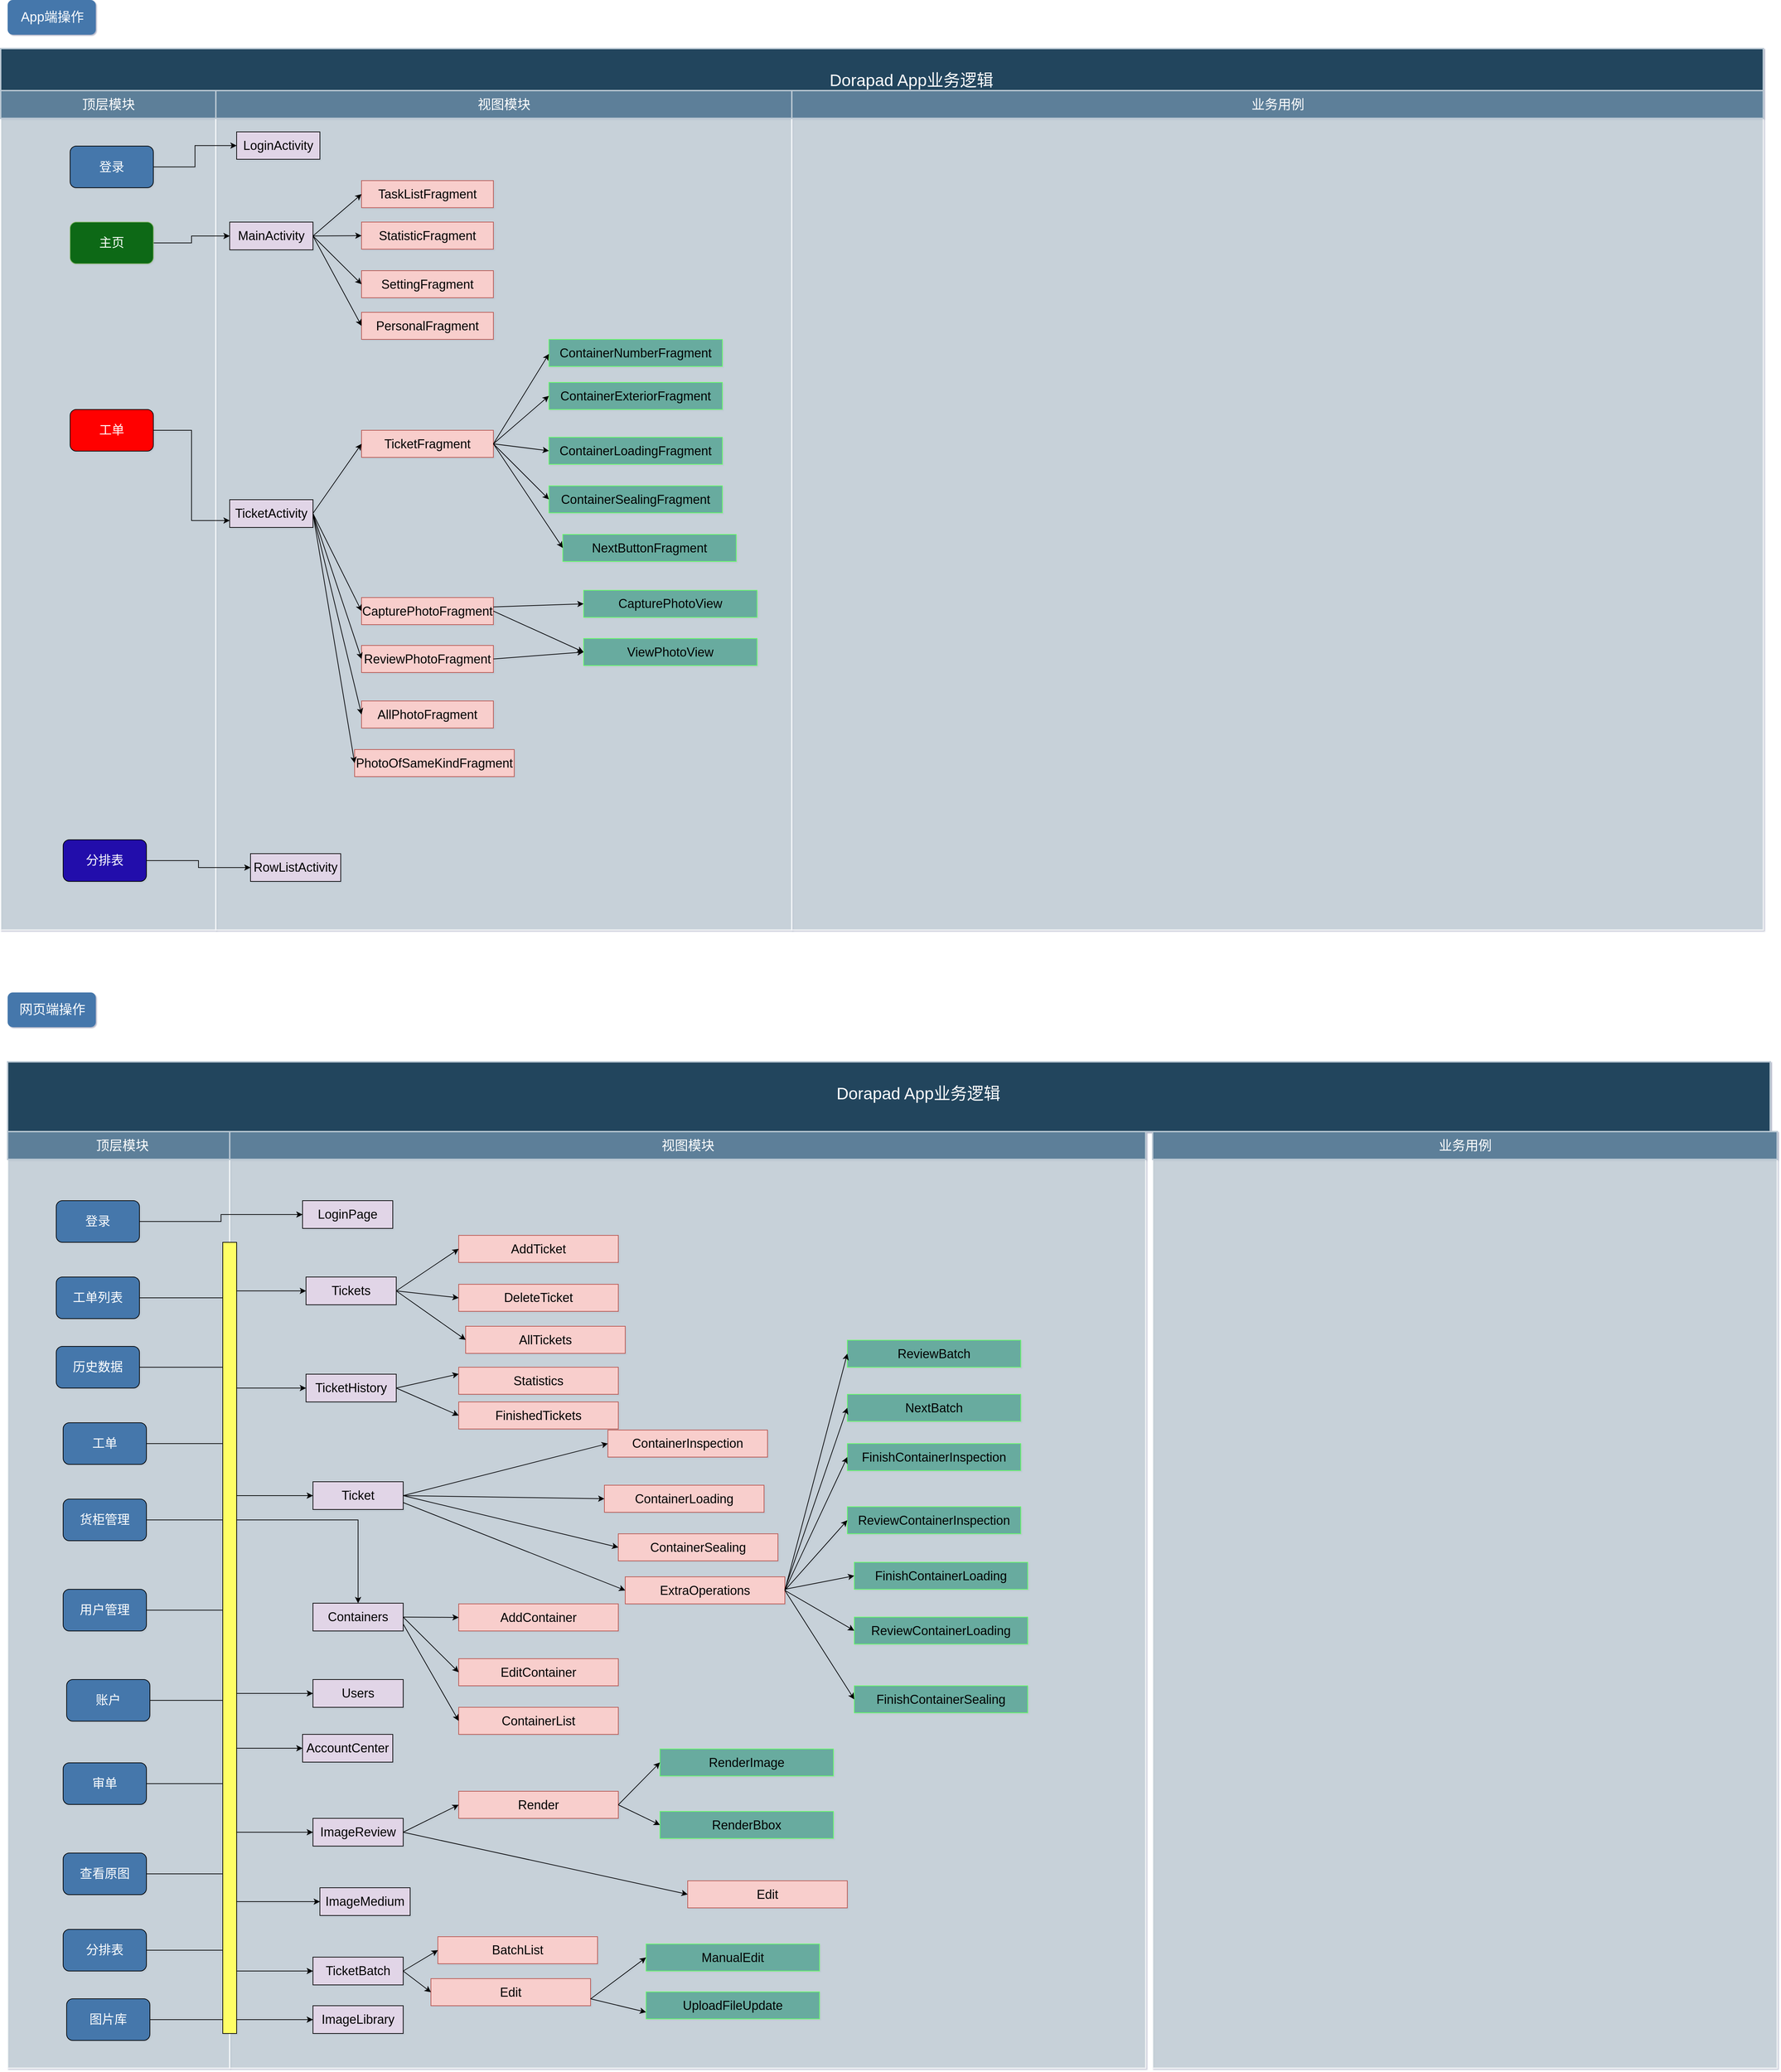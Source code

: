 <mxfile version="18.0.7" type="github">
  <diagram id="6a731a19-8d31-9384-78a2-239565b7b9f0" name="Page-1">
    <mxGraphModel dx="2031" dy="1140" grid="1" gridSize="10" guides="1" tooltips="1" connect="1" arrows="1" fold="1" page="1" pageScale="1" pageWidth="1169" pageHeight="827" background="none" math="0" shadow="1">
      <root>
        <mxCell id="0" />
        <mxCell id="1" parent="0" />
        <mxCell id="56" value="Dorapad App业务逻辑" style="strokeColor=#BAC8D3;fillColor=#23445D;fontSize=24;strokeWidth=2;fontFamily=Helvetica;html=1;fontColor=#FFFFFF;fontStyle=0;spacingBottom=8;spacingRight=0;spacingLeft=83;" parent="1" vertex="1">
          <mxGeometry x="150" y="830" width="2540" height="100.5" as="geometry" />
        </mxCell>
        <mxCell id="68" value="" style="strokeColor=#FFFFFF;fillColor=#BAC8D3;fontSize=18;strokeWidth=2;fontFamily=Helvetica;html=1;opacity=60;" parent="1" vertex="1">
          <mxGeometry x="150" y="930.5" width="310" height="1169.5" as="geometry" />
        </mxCell>
        <mxCell id="75" value="" style="strokeColor=#FFFFFF;fillColor=#BAC8D3;fontSize=18;strokeWidth=2;fontFamily=Helvetica;html=1;opacity=60;" parent="1" vertex="1">
          <mxGeometry x="460" y="920" width="830" height="1180" as="geometry" />
        </mxCell>
        <mxCell id="82" value="" style="strokeColor=#FFFFFF;fillColor=#BAC8D3;fontSize=18;strokeWidth=2;fontFamily=Helvetica;html=1;opacity=60;" parent="1" vertex="1">
          <mxGeometry x="1290" y="930.5" width="1400" height="1169.5" as="geometry" />
        </mxCell>
        <mxCell id="140" value="" style="group" parent="1" vertex="1" connectable="0">
          <mxGeometry x="150" y="890.5" width="1140" height="40" as="geometry" />
        </mxCell>
        <mxCell id="141" value="顶层模块" style="strokeColor=#BAC8D3;fillColor=#5d7f99;fontSize=19;strokeWidth=2;fontFamily=Helvetica;html=1;labelBackgroundColor=none;fontColor=#FFFFFF;" parent="140" vertex="1">
          <mxGeometry width="310" height="40" as="geometry" />
        </mxCell>
        <mxCell id="142" value="视图模块" style="strokeColor=#BAC8D3;fillColor=#5d7f99;fontSize=19;strokeWidth=2;fontFamily=Helvetica;html=1;labelBackgroundColor=none;fontColor=#FFFFFF;" parent="140" vertex="1">
          <mxGeometry x="310" width="830" height="40" as="geometry" />
        </mxCell>
        <mxCell id="143" value="业务用例" style="strokeColor=#BAC8D3;fillColor=#5d7f99;fontSize=19;strokeWidth=2;fontFamily=Helvetica;html=1;labelBackgroundColor=none;fontColor=#FFFFFF;" parent="1" vertex="1">
          <mxGeometry x="1290" y="890.5" width="1400" height="40" as="geometry" />
        </mxCell>
        <mxCell id="KtHz6CWN3VUIrA_hkouJ-246" value="&lt;font color=&quot;#ffffff&quot;&gt;&lt;font style=&quot;font-size: 19px&quot;&gt;App端操作&lt;/font&gt;&lt;br style=&quot;font-size: 13px&quot;&gt;&lt;/font&gt;" style="rounded=1;fillColor=#4477AB;strokeColor=none;strokeWidth=2;fontFamily=Helvetica;html=1;gradientColor=none;fontSize=13;" parent="1" vertex="1">
          <mxGeometry x="160.005" y="760" width="127" height="50" as="geometry" />
        </mxCell>
        <mxCell id="Xd9lSxhKwCtSjWoDa_1W-157" style="edgeStyle=orthogonalEdgeStyle;rounded=0;orthogonalLoop=1;jettySize=auto;html=1;entryX=0;entryY=0.5;entryDx=0;entryDy=0;fontSize=18;fontColor=#000000;" parent="1" source="Xd9lSxhKwCtSjWoDa_1W-147" target="Xd9lSxhKwCtSjWoDa_1W-156" edge="1">
          <mxGeometry relative="1" as="geometry" />
        </mxCell>
        <mxCell id="Xd9lSxhKwCtSjWoDa_1W-147" value="&lt;font style=&quot;font-size: 18px;&quot; color=&quot;#ffffff&quot;&gt;登录&lt;/font&gt;" style="rounded=1;whiteSpace=wrap;html=1;fillColor=#4477AB;" parent="1" vertex="1">
          <mxGeometry x="250" y="970.5" width="120" height="60" as="geometry" />
        </mxCell>
        <mxCell id="Xd9lSxhKwCtSjWoDa_1W-169" style="edgeStyle=orthogonalEdgeStyle;rounded=0;orthogonalLoop=1;jettySize=auto;html=1;entryX=0;entryY=0.5;entryDx=0;entryDy=0;fontSize=18;fontColor=#000000;" parent="1" source="Xd9lSxhKwCtSjWoDa_1W-148" target="Xd9lSxhKwCtSjWoDa_1W-158" edge="1">
          <mxGeometry relative="1" as="geometry" />
        </mxCell>
        <mxCell id="Xd9lSxhKwCtSjWoDa_1W-148" value="&lt;font color=&quot;#ffffff&quot;&gt;&lt;span style=&quot;font-size: 18px;&quot;&gt;主页&lt;/span&gt;&lt;/font&gt;" style="rounded=1;whiteSpace=wrap;html=1;fillColor=#096913;strokeColor=#82b366;" parent="1" vertex="1">
          <mxGeometry x="250" y="1080" width="120" height="60" as="geometry" />
        </mxCell>
        <mxCell id="Xd9lSxhKwCtSjWoDa_1W-198" style="edgeStyle=orthogonalEdgeStyle;rounded=0;orthogonalLoop=1;jettySize=auto;html=1;entryX=0;entryY=0.5;entryDx=0;entryDy=0;fontSize=18;fontColor=#000000;" parent="1" source="Xd9lSxhKwCtSjWoDa_1W-152" target="Xd9lSxhKwCtSjWoDa_1W-197" edge="1">
          <mxGeometry relative="1" as="geometry" />
        </mxCell>
        <mxCell id="Xd9lSxhKwCtSjWoDa_1W-152" value="&lt;font color=&quot;#ffffff&quot;&gt;&lt;span style=&quot;font-size: 18px;&quot;&gt;分排表&lt;/span&gt;&lt;/font&gt;" style="rounded=1;whiteSpace=wrap;html=1;fillColor=#210CAB;" parent="1" vertex="1">
          <mxGeometry x="240" y="1970" width="120" height="60" as="geometry" />
        </mxCell>
        <mxCell id="Xd9lSxhKwCtSjWoDa_1W-171" style="edgeStyle=orthogonalEdgeStyle;rounded=0;orthogonalLoop=1;jettySize=auto;html=1;entryX=0;entryY=0.75;entryDx=0;entryDy=0;fontSize=18;fontColor=#000000;" parent="1" source="Xd9lSxhKwCtSjWoDa_1W-153" target="Xd9lSxhKwCtSjWoDa_1W-170" edge="1">
          <mxGeometry relative="1" as="geometry" />
        </mxCell>
        <mxCell id="Xd9lSxhKwCtSjWoDa_1W-153" value="&lt;font color=&quot;#ffffff&quot;&gt;&lt;span style=&quot;font-size: 18px;&quot;&gt;工单&lt;/span&gt;&lt;/font&gt;" style="rounded=1;whiteSpace=wrap;html=1;fillColor=#FF0000;" parent="1" vertex="1">
          <mxGeometry x="250" y="1350" width="120" height="60" as="geometry" />
        </mxCell>
        <mxCell id="Xd9lSxhKwCtSjWoDa_1W-156" value="&lt;font color=&quot;#000000&quot;&gt;LoginActivity&lt;/font&gt;" style="rounded=0;whiteSpace=wrap;html=1;fontSize=18;fontColor=#FFFFFF;fillColor=#E1D5E7;" parent="1" vertex="1">
          <mxGeometry x="490" y="950" width="120" height="39.5" as="geometry" />
        </mxCell>
        <mxCell id="Xd9lSxhKwCtSjWoDa_1W-158" value="&lt;font color=&quot;#000000&quot;&gt;MainActivity&lt;/font&gt;" style="rounded=0;whiteSpace=wrap;html=1;fontSize=18;fontColor=#FFFFFF;fillColor=#E1D5E7;" parent="1" vertex="1">
          <mxGeometry x="480" y="1080" width="120" height="40" as="geometry" />
        </mxCell>
        <mxCell id="Xd9lSxhKwCtSjWoDa_1W-159" value="TaskListFragment" style="rounded=0;whiteSpace=wrap;html=1;fontSize=18;fillColor=#f8cecc;strokeColor=#b85450;" parent="1" vertex="1">
          <mxGeometry x="670" y="1020.25" width="190" height="39" as="geometry" />
        </mxCell>
        <mxCell id="Xd9lSxhKwCtSjWoDa_1W-160" value="StatisticFragment" style="rounded=0;whiteSpace=wrap;html=1;fontSize=18;fillColor=#f8cecc;strokeColor=#b85450;" parent="1" vertex="1">
          <mxGeometry x="670" y="1080" width="190" height="39" as="geometry" />
        </mxCell>
        <mxCell id="Xd9lSxhKwCtSjWoDa_1W-161" value="SettingFragment" style="rounded=0;whiteSpace=wrap;html=1;fontSize=18;fillColor=#f8cecc;strokeColor=#b85450;" parent="1" vertex="1">
          <mxGeometry x="670" y="1150" width="190" height="39" as="geometry" />
        </mxCell>
        <mxCell id="Xd9lSxhKwCtSjWoDa_1W-162" value="PersonalFragment" style="rounded=0;whiteSpace=wrap;html=1;fontSize=18;fillColor=#f8cecc;strokeColor=#b85450;" parent="1" vertex="1">
          <mxGeometry x="670" y="1210" width="190" height="39" as="geometry" />
        </mxCell>
        <mxCell id="Xd9lSxhKwCtSjWoDa_1W-164" value="" style="endArrow=classic;html=1;rounded=0;fontSize=18;fontColor=#000000;entryX=0;entryY=0.5;entryDx=0;entryDy=0;" parent="1" target="Xd9lSxhKwCtSjWoDa_1W-159" edge="1">
          <mxGeometry width="50" height="50" relative="1" as="geometry">
            <mxPoint x="600" y="1100" as="sourcePoint" />
            <mxPoint x="650" y="1050" as="targetPoint" />
          </mxGeometry>
        </mxCell>
        <mxCell id="Xd9lSxhKwCtSjWoDa_1W-166" value="" style="endArrow=classic;html=1;rounded=0;fontSize=18;fontColor=#000000;entryX=0;entryY=0.5;entryDx=0;entryDy=0;" parent="1" target="Xd9lSxhKwCtSjWoDa_1W-160" edge="1">
          <mxGeometry width="50" height="50" relative="1" as="geometry">
            <mxPoint x="600" y="1100" as="sourcePoint" />
            <mxPoint x="650" y="1050" as="targetPoint" />
          </mxGeometry>
        </mxCell>
        <mxCell id="Xd9lSxhKwCtSjWoDa_1W-167" value="" style="endArrow=classic;html=1;rounded=0;fontSize=18;fontColor=#000000;entryX=0;entryY=0.5;entryDx=0;entryDy=0;exitX=1;exitY=0.5;exitDx=0;exitDy=0;" parent="1" source="Xd9lSxhKwCtSjWoDa_1W-158" target="Xd9lSxhKwCtSjWoDa_1W-161" edge="1">
          <mxGeometry width="50" height="50" relative="1" as="geometry">
            <mxPoint x="610" y="1110" as="sourcePoint" />
            <mxPoint x="680" y="1109.5" as="targetPoint" />
          </mxGeometry>
        </mxCell>
        <mxCell id="Xd9lSxhKwCtSjWoDa_1W-168" value="" style="endArrow=classic;html=1;rounded=0;fontSize=18;fontColor=#000000;entryX=0;entryY=0.5;entryDx=0;entryDy=0;" parent="1" target="Xd9lSxhKwCtSjWoDa_1W-162" edge="1">
          <mxGeometry width="50" height="50" relative="1" as="geometry">
            <mxPoint x="600" y="1100" as="sourcePoint" />
            <mxPoint x="680" y="1179.5" as="targetPoint" />
          </mxGeometry>
        </mxCell>
        <mxCell id="Xd9lSxhKwCtSjWoDa_1W-170" value="&lt;font color=&quot;#000000&quot;&gt;TicketActivity&lt;/font&gt;" style="rounded=0;whiteSpace=wrap;html=1;fontSize=18;fontColor=#FFFFFF;fillColor=#E1D5E7;" parent="1" vertex="1">
          <mxGeometry x="480" y="1480" width="120" height="40" as="geometry" />
        </mxCell>
        <mxCell id="Xd9lSxhKwCtSjWoDa_1W-172" value="TicketFragment" style="rounded=0;whiteSpace=wrap;html=1;fontSize=18;fillColor=#f8cecc;strokeColor=#b85450;" parent="1" vertex="1">
          <mxGeometry x="670" y="1380" width="190" height="39" as="geometry" />
        </mxCell>
        <mxCell id="Xd9lSxhKwCtSjWoDa_1W-173" value="CapturePhotoFragment" style="rounded=0;whiteSpace=wrap;html=1;fontSize=18;fillColor=#f8cecc;strokeColor=#b85450;" parent="1" vertex="1">
          <mxGeometry x="670" y="1621" width="190" height="39" as="geometry" />
        </mxCell>
        <mxCell id="Xd9lSxhKwCtSjWoDa_1W-174" value="ReviewPhotoFragment" style="rounded=0;whiteSpace=wrap;html=1;fontSize=18;fillColor=#f8cecc;strokeColor=#b85450;" parent="1" vertex="1">
          <mxGeometry x="670" y="1690" width="190" height="39" as="geometry" />
        </mxCell>
        <mxCell id="Xd9lSxhKwCtSjWoDa_1W-175" value="AllPhotoFragment" style="rounded=0;whiteSpace=wrap;html=1;fontSize=18;fillColor=#f8cecc;strokeColor=#b85450;" parent="1" vertex="1">
          <mxGeometry x="670" y="1770" width="190" height="39" as="geometry" />
        </mxCell>
        <mxCell id="Xd9lSxhKwCtSjWoDa_1W-176" value="PhotoOfSameKindFragment" style="rounded=0;whiteSpace=wrap;html=1;fontSize=18;fillColor=#f8cecc;strokeColor=#b85450;" parent="1" vertex="1">
          <mxGeometry x="660" y="1840" width="230" height="39" as="geometry" />
        </mxCell>
        <mxCell id="Xd9lSxhKwCtSjWoDa_1W-177" value="" style="endArrow=classic;html=1;rounded=0;fontSize=18;fontColor=#000000;entryX=0;entryY=0.5;entryDx=0;entryDy=0;" parent="1" target="Xd9lSxhKwCtSjWoDa_1W-172" edge="1">
          <mxGeometry width="50" height="50" relative="1" as="geometry">
            <mxPoint x="600" y="1499.63" as="sourcePoint" />
            <mxPoint x="670" y="1439.38" as="targetPoint" />
          </mxGeometry>
        </mxCell>
        <mxCell id="Xd9lSxhKwCtSjWoDa_1W-178" value="" style="endArrow=classic;html=1;rounded=0;fontSize=18;fontColor=#000000;entryX=0;entryY=0.5;entryDx=0;entryDy=0;exitX=1;exitY=0.5;exitDx=0;exitDy=0;" parent="1" source="Xd9lSxhKwCtSjWoDa_1W-170" target="Xd9lSxhKwCtSjWoDa_1W-173" edge="1">
          <mxGeometry width="50" height="50" relative="1" as="geometry">
            <mxPoint x="610" y="1509.63" as="sourcePoint" />
            <mxPoint x="660" y="1329.5" as="targetPoint" />
          </mxGeometry>
        </mxCell>
        <mxCell id="Xd9lSxhKwCtSjWoDa_1W-179" value="" style="endArrow=classic;html=1;rounded=0;fontSize=18;fontColor=#000000;entryX=0;entryY=0.5;entryDx=0;entryDy=0;" parent="1" target="Xd9lSxhKwCtSjWoDa_1W-174" edge="1">
          <mxGeometry width="50" height="50" relative="1" as="geometry">
            <mxPoint x="600" y="1500" as="sourcePoint" />
            <mxPoint x="660" y="1400.5" as="targetPoint" />
          </mxGeometry>
        </mxCell>
        <mxCell id="Xd9lSxhKwCtSjWoDa_1W-180" value="" style="endArrow=classic;html=1;rounded=0;fontSize=18;fontColor=#000000;entryX=0;entryY=0.5;entryDx=0;entryDy=0;exitX=1;exitY=0.5;exitDx=0;exitDy=0;" parent="1" source="Xd9lSxhKwCtSjWoDa_1W-170" target="Xd9lSxhKwCtSjWoDa_1W-175" edge="1">
          <mxGeometry width="50" height="50" relative="1" as="geometry">
            <mxPoint x="610" y="1510" as="sourcePoint" />
            <mxPoint x="660" y="1479.5" as="targetPoint" />
          </mxGeometry>
        </mxCell>
        <mxCell id="Xd9lSxhKwCtSjWoDa_1W-181" value="" style="endArrow=classic;html=1;rounded=0;fontSize=18;fontColor=#000000;entryX=0;entryY=0.5;entryDx=0;entryDy=0;" parent="1" target="Xd9lSxhKwCtSjWoDa_1W-176" edge="1">
          <mxGeometry width="50" height="50" relative="1" as="geometry">
            <mxPoint x="600" y="1500" as="sourcePoint" />
            <mxPoint x="660" y="1559.5" as="targetPoint" />
          </mxGeometry>
        </mxCell>
        <mxCell id="Xd9lSxhKwCtSjWoDa_1W-182" value="ContainerNumberFragment" style="rounded=0;whiteSpace=wrap;html=1;fontSize=18;fillColor=#67AB9F;strokeColor=#66FF66;" parent="1" vertex="1">
          <mxGeometry x="940" y="1249" width="250" height="39" as="geometry" />
        </mxCell>
        <mxCell id="Xd9lSxhKwCtSjWoDa_1W-183" value="ContainerExteriorFragment" style="rounded=0;whiteSpace=wrap;html=1;fontSize=18;fillColor=#67AB9F;strokeColor=#66FF66;" parent="1" vertex="1">
          <mxGeometry x="940" y="1311" width="250" height="39" as="geometry" />
        </mxCell>
        <mxCell id="Xd9lSxhKwCtSjWoDa_1W-184" value="ContainerLoadingFragment" style="rounded=0;whiteSpace=wrap;html=1;fontSize=18;fillColor=#67AB9F;strokeColor=#66FF66;" parent="1" vertex="1">
          <mxGeometry x="940" y="1390" width="250" height="39" as="geometry" />
        </mxCell>
        <mxCell id="Xd9lSxhKwCtSjWoDa_1W-185" value="ContainerSealingFragment" style="rounded=0;whiteSpace=wrap;html=1;fontSize=18;fillColor=#67AB9F;strokeColor=#66FF66;" parent="1" vertex="1">
          <mxGeometry x="940" y="1460" width="250" height="39" as="geometry" />
        </mxCell>
        <mxCell id="Xd9lSxhKwCtSjWoDa_1W-186" value="NextButtonFragment" style="rounded=0;whiteSpace=wrap;html=1;fontSize=18;fillColor=#67AB9F;strokeColor=#66FF66;" parent="1" vertex="1">
          <mxGeometry x="960" y="1530" width="250" height="39" as="geometry" />
        </mxCell>
        <mxCell id="Xd9lSxhKwCtSjWoDa_1W-187" value="" style="endArrow=classic;html=1;rounded=0;fontSize=18;fontColor=#000000;entryX=0;entryY=0.5;entryDx=0;entryDy=0;exitX=1;exitY=0.5;exitDx=0;exitDy=0;" parent="1" source="Xd9lSxhKwCtSjWoDa_1W-172" edge="1">
          <mxGeometry width="50" height="50" relative="1" as="geometry">
            <mxPoint x="870" y="1370.13" as="sourcePoint" />
            <mxPoint x="940" y="1270" as="targetPoint" />
          </mxGeometry>
        </mxCell>
        <mxCell id="Xd9lSxhKwCtSjWoDa_1W-188" value="" style="endArrow=classic;html=1;rounded=0;fontSize=18;fontColor=#000000;entryX=0;entryY=0.5;entryDx=0;entryDy=0;exitX=1;exitY=0.5;exitDx=0;exitDy=0;" parent="1" source="Xd9lSxhKwCtSjWoDa_1W-172" target="Xd9lSxhKwCtSjWoDa_1W-183" edge="1">
          <mxGeometry width="50" height="50" relative="1" as="geometry">
            <mxPoint x="870" y="1409.5" as="sourcePoint" />
            <mxPoint x="950" y="1280" as="targetPoint" />
          </mxGeometry>
        </mxCell>
        <mxCell id="Xd9lSxhKwCtSjWoDa_1W-189" value="" style="endArrow=classic;html=1;rounded=0;fontSize=18;fontColor=#000000;entryX=0;entryY=0.5;entryDx=0;entryDy=0;exitX=1;exitY=0.5;exitDx=0;exitDy=0;" parent="1" source="Xd9lSxhKwCtSjWoDa_1W-172" target="Xd9lSxhKwCtSjWoDa_1W-184" edge="1">
          <mxGeometry width="50" height="50" relative="1" as="geometry">
            <mxPoint x="870" y="1409.5" as="sourcePoint" />
            <mxPoint x="950" y="1340.5" as="targetPoint" />
          </mxGeometry>
        </mxCell>
        <mxCell id="Xd9lSxhKwCtSjWoDa_1W-190" value="" style="endArrow=classic;html=1;rounded=0;fontSize=18;fontColor=#000000;entryX=0;entryY=0.5;entryDx=0;entryDy=0;exitX=1;exitY=0.5;exitDx=0;exitDy=0;" parent="1" source="Xd9lSxhKwCtSjWoDa_1W-172" target="Xd9lSxhKwCtSjWoDa_1W-185" edge="1">
          <mxGeometry width="50" height="50" relative="1" as="geometry">
            <mxPoint x="870" y="1409.5" as="sourcePoint" />
            <mxPoint x="950" y="1419.5" as="targetPoint" />
          </mxGeometry>
        </mxCell>
        <mxCell id="Xd9lSxhKwCtSjWoDa_1W-191" value="" style="endArrow=classic;html=1;rounded=0;fontSize=18;fontColor=#000000;entryX=0;entryY=0.5;entryDx=0;entryDy=0;exitX=1;exitY=0.5;exitDx=0;exitDy=0;" parent="1" source="Xd9lSxhKwCtSjWoDa_1W-172" target="Xd9lSxhKwCtSjWoDa_1W-186" edge="1">
          <mxGeometry width="50" height="50" relative="1" as="geometry">
            <mxPoint x="870" y="1409.5" as="sourcePoint" />
            <mxPoint x="940" y="1489.5" as="targetPoint" />
          </mxGeometry>
        </mxCell>
        <mxCell id="Xd9lSxhKwCtSjWoDa_1W-192" value="ViewPhotoView" style="rounded=0;whiteSpace=wrap;html=1;fontSize=18;fillColor=#67AB9F;strokeColor=#66FF66;" parent="1" vertex="1">
          <mxGeometry x="990" y="1680" width="250" height="39" as="geometry" />
        </mxCell>
        <mxCell id="Xd9lSxhKwCtSjWoDa_1W-193" value="CapturePhotoView" style="rounded=0;whiteSpace=wrap;html=1;fontSize=18;fillColor=#67AB9F;strokeColor=#66FF66;" parent="1" vertex="1">
          <mxGeometry x="990" y="1610.5" width="250" height="39" as="geometry" />
        </mxCell>
        <mxCell id="Xd9lSxhKwCtSjWoDa_1W-194" value="" style="endArrow=classic;html=1;rounded=0;fontSize=18;fontColor=#000000;entryX=0;entryY=0.5;entryDx=0;entryDy=0;exitX=1;exitY=0.5;exitDx=0;exitDy=0;" parent="1" target="Xd9lSxhKwCtSjWoDa_1W-193" edge="1">
          <mxGeometry width="50" height="50" relative="1" as="geometry">
            <mxPoint x="860" y="1634.5" as="sourcePoint" />
            <mxPoint x="960" y="1784.5" as="targetPoint" />
          </mxGeometry>
        </mxCell>
        <mxCell id="Xd9lSxhKwCtSjWoDa_1W-195" value="" style="endArrow=classic;html=1;rounded=0;fontSize=18;fontColor=#000000;entryX=0;entryY=0.5;entryDx=0;entryDy=0;exitX=1;exitY=0.5;exitDx=0;exitDy=0;" parent="1" source="Xd9lSxhKwCtSjWoDa_1W-173" target="Xd9lSxhKwCtSjWoDa_1W-192" edge="1">
          <mxGeometry width="50" height="50" relative="1" as="geometry">
            <mxPoint x="870" y="1644.5" as="sourcePoint" />
            <mxPoint x="1000" y="1640" as="targetPoint" />
          </mxGeometry>
        </mxCell>
        <mxCell id="Xd9lSxhKwCtSjWoDa_1W-196" value="" style="endArrow=classic;html=1;rounded=0;fontSize=18;fontColor=#000000;entryX=0;entryY=0.5;entryDx=0;entryDy=0;exitX=1;exitY=0.5;exitDx=0;exitDy=0;" parent="1" source="Xd9lSxhKwCtSjWoDa_1W-174" target="Xd9lSxhKwCtSjWoDa_1W-192" edge="1">
          <mxGeometry width="50" height="50" relative="1" as="geometry">
            <mxPoint x="870" y="1650.5" as="sourcePoint" />
            <mxPoint x="1000" y="1709.5" as="targetPoint" />
          </mxGeometry>
        </mxCell>
        <mxCell id="Xd9lSxhKwCtSjWoDa_1W-197" value="&lt;font color=&quot;#000000&quot;&gt;RowListActivity&lt;/font&gt;" style="rounded=0;whiteSpace=wrap;html=1;fontSize=18;fontColor=#FFFFFF;fillColor=#E1D5E7;" parent="1" vertex="1">
          <mxGeometry x="510" y="1990" width="130" height="40" as="geometry" />
        </mxCell>
        <mxCell id="Xd9lSxhKwCtSjWoDa_1W-199" value="&lt;font color=&quot;#ffffff&quot;&gt;&lt;font style=&quot;font-size: 19px&quot;&gt;网页端操作&lt;/font&gt;&lt;br style=&quot;font-size: 13px&quot;&gt;&lt;/font&gt;" style="rounded=1;fillColor=#4477AB;strokeColor=none;strokeWidth=2;fontFamily=Helvetica;html=1;gradientColor=none;fontSize=13;" parent="1" vertex="1">
          <mxGeometry x="160.005" y="2190" width="127" height="50" as="geometry" />
        </mxCell>
        <mxCell id="Xd9lSxhKwCtSjWoDa_1W-200" value="Dorapad App业务逻辑" style="strokeColor=#BAC8D3;fillColor=#23445D;fontSize=24;strokeWidth=2;fontFamily=Helvetica;html=1;fontColor=#FFFFFF;fontStyle=0;spacingBottom=8;spacingRight=0;spacingLeft=83;" parent="1" vertex="1">
          <mxGeometry x="160" y="2290" width="2540" height="100.5" as="geometry" />
        </mxCell>
        <mxCell id="Xd9lSxhKwCtSjWoDa_1W-201" value="" style="strokeColor=#FFFFFF;fillColor=#BAC8D3;fontSize=18;strokeWidth=2;fontFamily=Helvetica;html=1;opacity=60;" parent="1" vertex="1">
          <mxGeometry x="160" y="2400" width="320" height="1340" as="geometry" />
        </mxCell>
        <mxCell id="Xd9lSxhKwCtSjWoDa_1W-202" value="" style="strokeColor=#FFFFFF;fillColor=#BAC8D3;fontSize=18;strokeWidth=2;fontFamily=Helvetica;html=1;opacity=60;" parent="1" vertex="1">
          <mxGeometry x="480" y="2400" width="1320" height="1340" as="geometry" />
        </mxCell>
        <mxCell id="Xd9lSxhKwCtSjWoDa_1W-203" value="" style="strokeColor=#FFFFFF;fillColor=#BAC8D3;fontSize=18;strokeWidth=2;fontFamily=Helvetica;html=1;opacity=60;" parent="1" vertex="1">
          <mxGeometry x="1810" y="2390.5" width="900" height="1349.5" as="geometry" />
        </mxCell>
        <mxCell id="Xd9lSxhKwCtSjWoDa_1W-204" value="业务用例" style="strokeColor=#BAC8D3;fillColor=#5d7f99;fontSize=19;strokeWidth=2;fontFamily=Helvetica;html=1;labelBackgroundColor=none;fontColor=#FFFFFF;" parent="1" vertex="1">
          <mxGeometry x="1810" y="2390.5" width="900" height="40" as="geometry" />
        </mxCell>
        <mxCell id="Xd9lSxhKwCtSjWoDa_1W-205" value="" style="group" parent="1" vertex="1" connectable="0">
          <mxGeometry x="160" y="2390.5" width="1640" height="68.5" as="geometry" />
        </mxCell>
        <mxCell id="Xd9lSxhKwCtSjWoDa_1W-206" value="顶层模块" style="strokeColor=#BAC8D3;fillColor=#5d7f99;fontSize=19;strokeWidth=2;fontFamily=Helvetica;html=1;labelBackgroundColor=none;fontColor=#FFFFFF;" parent="Xd9lSxhKwCtSjWoDa_1W-205" vertex="1">
          <mxGeometry width="330" height="40" as="geometry" />
        </mxCell>
        <mxCell id="Xd9lSxhKwCtSjWoDa_1W-207" value="视图模块" style="strokeColor=#BAC8D3;fillColor=#5d7f99;fontSize=19;strokeWidth=2;fontFamily=Helvetica;html=1;labelBackgroundColor=none;fontColor=#FFFFFF;" parent="Xd9lSxhKwCtSjWoDa_1W-205" vertex="1">
          <mxGeometry x="320" width="1320" height="40" as="geometry" />
        </mxCell>
        <mxCell id="G0_cIJu9ryA7k_sfbCdE-165" style="edgeStyle=orthogonalEdgeStyle;rounded=0;orthogonalLoop=1;jettySize=auto;html=1;entryX=0;entryY=0.5;entryDx=0;entryDy=0;" edge="1" parent="1" source="G0_cIJu9ryA7k_sfbCdE-143" target="G0_cIJu9ryA7k_sfbCdE-151">
          <mxGeometry relative="1" as="geometry" />
        </mxCell>
        <mxCell id="G0_cIJu9ryA7k_sfbCdE-143" value="&lt;font color=&quot;#ffffff&quot;&gt;&lt;span style=&quot;font-size: 18px;&quot;&gt;登录&lt;/span&gt;&lt;/font&gt;" style="rounded=1;whiteSpace=wrap;html=1;fillColor=#4477AB;" vertex="1" parent="1">
          <mxGeometry x="230" y="2490" width="120" height="60" as="geometry" />
        </mxCell>
        <mxCell id="G0_cIJu9ryA7k_sfbCdE-166" style="edgeStyle=orthogonalEdgeStyle;rounded=0;orthogonalLoop=1;jettySize=auto;html=1;entryX=0;entryY=0.5;entryDx=0;entryDy=0;" edge="1" parent="1" source="G0_cIJu9ryA7k_sfbCdE-144" target="G0_cIJu9ryA7k_sfbCdE-152">
          <mxGeometry relative="1" as="geometry" />
        </mxCell>
        <mxCell id="G0_cIJu9ryA7k_sfbCdE-144" value="&lt;font color=&quot;#ffffff&quot;&gt;&lt;span style=&quot;font-size: 18px;&quot;&gt;工单列表&lt;/span&gt;&lt;/font&gt;" style="rounded=1;whiteSpace=wrap;html=1;fillColor=#4477AB;" vertex="1" parent="1">
          <mxGeometry x="230" y="2600" width="120" height="60" as="geometry" />
        </mxCell>
        <mxCell id="G0_cIJu9ryA7k_sfbCdE-168" style="edgeStyle=orthogonalEdgeStyle;rounded=0;orthogonalLoop=1;jettySize=auto;html=1;entryX=0;entryY=0.5;entryDx=0;entryDy=0;" edge="1" parent="1" source="G0_cIJu9ryA7k_sfbCdE-145" target="G0_cIJu9ryA7k_sfbCdE-154">
          <mxGeometry relative="1" as="geometry" />
        </mxCell>
        <mxCell id="G0_cIJu9ryA7k_sfbCdE-145" value="&lt;font color=&quot;#ffffff&quot;&gt;&lt;span style=&quot;font-size: 18px;&quot;&gt;工单&lt;/span&gt;&lt;/font&gt;" style="rounded=1;whiteSpace=wrap;html=1;fillColor=#4477AB;" vertex="1" parent="1">
          <mxGeometry x="240" y="2810" width="120" height="60" as="geometry" />
        </mxCell>
        <mxCell id="G0_cIJu9ryA7k_sfbCdE-172" style="edgeStyle=orthogonalEdgeStyle;rounded=0;orthogonalLoop=1;jettySize=auto;html=1;entryX=0;entryY=0.5;entryDx=0;entryDy=0;" edge="1" parent="1" source="G0_cIJu9ryA7k_sfbCdE-146" target="G0_cIJu9ryA7k_sfbCdE-158">
          <mxGeometry relative="1" as="geometry" />
        </mxCell>
        <mxCell id="G0_cIJu9ryA7k_sfbCdE-146" value="&lt;font color=&quot;#ffffff&quot;&gt;&lt;span style=&quot;font-size: 18px;&quot;&gt;审单&lt;/span&gt;&lt;/font&gt;" style="rounded=1;whiteSpace=wrap;html=1;fillColor=#4477AB;" vertex="1" parent="1">
          <mxGeometry x="240" y="3300" width="120" height="60" as="geometry" />
        </mxCell>
        <mxCell id="G0_cIJu9ryA7k_sfbCdE-170" style="edgeStyle=orthogonalEdgeStyle;rounded=0;orthogonalLoop=1;jettySize=auto;html=1;entryX=0;entryY=0.5;entryDx=0;entryDy=0;" edge="1" parent="1" source="G0_cIJu9ryA7k_sfbCdE-147" target="G0_cIJu9ryA7k_sfbCdE-156">
          <mxGeometry relative="1" as="geometry" />
        </mxCell>
        <mxCell id="G0_cIJu9ryA7k_sfbCdE-147" value="&lt;font color=&quot;#ffffff&quot;&gt;&lt;span style=&quot;font-size: 18px;&quot;&gt;用户管理&lt;/span&gt;&lt;/font&gt;" style="rounded=1;whiteSpace=wrap;html=1;fillColor=#4477AB;" vertex="1" parent="1">
          <mxGeometry x="240" y="3050" width="120" height="60" as="geometry" />
        </mxCell>
        <mxCell id="G0_cIJu9ryA7k_sfbCdE-171" style="edgeStyle=orthogonalEdgeStyle;rounded=0;orthogonalLoop=1;jettySize=auto;html=1;entryX=0;entryY=0.5;entryDx=0;entryDy=0;" edge="1" parent="1" source="G0_cIJu9ryA7k_sfbCdE-148" target="G0_cIJu9ryA7k_sfbCdE-157">
          <mxGeometry relative="1" as="geometry" />
        </mxCell>
        <mxCell id="G0_cIJu9ryA7k_sfbCdE-148" value="&lt;font color=&quot;#ffffff&quot;&gt;&lt;span style=&quot;font-size: 18px;&quot;&gt;账户&lt;/span&gt;&lt;/font&gt;" style="rounded=1;whiteSpace=wrap;html=1;fillColor=#4477AB;" vertex="1" parent="1">
          <mxGeometry x="245" y="3180" width="120" height="60" as="geometry" />
        </mxCell>
        <mxCell id="G0_cIJu9ryA7k_sfbCdE-167" style="edgeStyle=orthogonalEdgeStyle;rounded=0;orthogonalLoop=1;jettySize=auto;html=1;" edge="1" parent="1" source="G0_cIJu9ryA7k_sfbCdE-149" target="G0_cIJu9ryA7k_sfbCdE-153">
          <mxGeometry relative="1" as="geometry" />
        </mxCell>
        <mxCell id="G0_cIJu9ryA7k_sfbCdE-149" value="&lt;font color=&quot;#ffffff&quot;&gt;&lt;span style=&quot;font-size: 18px;&quot;&gt;历史数据&lt;/span&gt;&lt;/font&gt;" style="rounded=1;whiteSpace=wrap;html=1;fillColor=#4477AB;" vertex="1" parent="1">
          <mxGeometry x="230" y="2700" width="120" height="60" as="geometry" />
        </mxCell>
        <mxCell id="G0_cIJu9ryA7k_sfbCdE-169" style="edgeStyle=orthogonalEdgeStyle;rounded=0;orthogonalLoop=1;jettySize=auto;html=1;" edge="1" parent="1" source="G0_cIJu9ryA7k_sfbCdE-150" target="G0_cIJu9ryA7k_sfbCdE-155">
          <mxGeometry relative="1" as="geometry" />
        </mxCell>
        <mxCell id="G0_cIJu9ryA7k_sfbCdE-150" value="&lt;font color=&quot;#ffffff&quot;&gt;&lt;span style=&quot;font-size: 18px;&quot;&gt;货柜管理&lt;/span&gt;&lt;/font&gt;" style="rounded=1;whiteSpace=wrap;html=1;fillColor=#4477AB;" vertex="1" parent="1">
          <mxGeometry x="240" y="2920" width="120" height="60" as="geometry" />
        </mxCell>
        <mxCell id="G0_cIJu9ryA7k_sfbCdE-151" value="&lt;font color=&quot;#000000&quot;&gt;LoginPage&lt;/font&gt;" style="rounded=0;whiteSpace=wrap;html=1;fontSize=18;fontColor=#FFFFFF;fillColor=#E1D5E7;" vertex="1" parent="1">
          <mxGeometry x="585" y="2490" width="130" height="40" as="geometry" />
        </mxCell>
        <mxCell id="G0_cIJu9ryA7k_sfbCdE-152" value="&lt;font color=&quot;#000000&quot;&gt;Tickets&lt;/font&gt;" style="rounded=0;whiteSpace=wrap;html=1;fontSize=18;fontColor=#FFFFFF;fillColor=#E1D5E7;" vertex="1" parent="1">
          <mxGeometry x="590" y="2600" width="130" height="40" as="geometry" />
        </mxCell>
        <mxCell id="G0_cIJu9ryA7k_sfbCdE-153" value="&lt;font color=&quot;#000000&quot;&gt;TicketHistory&lt;/font&gt;" style="rounded=0;whiteSpace=wrap;html=1;fontSize=18;fontColor=#FFFFFF;fillColor=#E1D5E7;" vertex="1" parent="1">
          <mxGeometry x="590" y="2740" width="130" height="40" as="geometry" />
        </mxCell>
        <mxCell id="G0_cIJu9ryA7k_sfbCdE-154" value="&lt;font color=&quot;#000000&quot;&gt;Ticket&lt;/font&gt;" style="rounded=0;whiteSpace=wrap;html=1;fontSize=18;fontColor=#FFFFFF;fillColor=#E1D5E7;" vertex="1" parent="1">
          <mxGeometry x="600" y="2895" width="130" height="40" as="geometry" />
        </mxCell>
        <mxCell id="G0_cIJu9ryA7k_sfbCdE-155" value="&lt;font color=&quot;#000000&quot;&gt;Containers&lt;/font&gt;" style="rounded=0;whiteSpace=wrap;html=1;fontSize=18;fontColor=#FFFFFF;fillColor=#E1D5E7;" vertex="1" parent="1">
          <mxGeometry x="600" y="3070" width="130" height="40" as="geometry" />
        </mxCell>
        <mxCell id="G0_cIJu9ryA7k_sfbCdE-156" value="&lt;font color=&quot;#000000&quot;&gt;Users&lt;/font&gt;" style="rounded=0;whiteSpace=wrap;html=1;fontSize=18;fontColor=#FFFFFF;fillColor=#E1D5E7;" vertex="1" parent="1">
          <mxGeometry x="600" y="3180" width="130" height="40" as="geometry" />
        </mxCell>
        <mxCell id="G0_cIJu9ryA7k_sfbCdE-157" value="&lt;font color=&quot;#000000&quot;&gt;AccountCenter&lt;/font&gt;" style="rounded=0;whiteSpace=wrap;html=1;fontSize=18;fontColor=#FFFFFF;fillColor=#E1D5E7;" vertex="1" parent="1">
          <mxGeometry x="585" y="3259" width="130" height="40" as="geometry" />
        </mxCell>
        <mxCell id="G0_cIJu9ryA7k_sfbCdE-158" value="&lt;font color=&quot;#000000&quot;&gt;ImageReview&lt;/font&gt;" style="rounded=0;whiteSpace=wrap;html=1;fontSize=18;fontColor=#FFFFFF;fillColor=#E1D5E7;" vertex="1" parent="1">
          <mxGeometry x="600" y="3380" width="130" height="40" as="geometry" />
        </mxCell>
        <mxCell id="G0_cIJu9ryA7k_sfbCdE-173" style="edgeStyle=orthogonalEdgeStyle;rounded=0;orthogonalLoop=1;jettySize=auto;html=1;entryX=0;entryY=0.5;entryDx=0;entryDy=0;" edge="1" parent="1" source="G0_cIJu9ryA7k_sfbCdE-159" target="G0_cIJu9ryA7k_sfbCdE-160">
          <mxGeometry relative="1" as="geometry" />
        </mxCell>
        <mxCell id="G0_cIJu9ryA7k_sfbCdE-159" value="&lt;font color=&quot;#ffffff&quot;&gt;&lt;span style=&quot;font-size: 18px;&quot;&gt;查看原图&lt;/span&gt;&lt;/font&gt;" style="rounded=1;whiteSpace=wrap;html=1;fillColor=#4477AB;" vertex="1" parent="1">
          <mxGeometry x="240" y="3430" width="120" height="60" as="geometry" />
        </mxCell>
        <mxCell id="G0_cIJu9ryA7k_sfbCdE-160" value="&lt;font color=&quot;#000000&quot;&gt;ImageMedium&lt;/font&gt;" style="rounded=0;whiteSpace=wrap;html=1;fontSize=18;fontColor=#FFFFFF;fillColor=#E1D5E7;" vertex="1" parent="1">
          <mxGeometry x="610" y="3480" width="130" height="40" as="geometry" />
        </mxCell>
        <mxCell id="G0_cIJu9ryA7k_sfbCdE-174" style="edgeStyle=orthogonalEdgeStyle;rounded=0;orthogonalLoop=1;jettySize=auto;html=1;entryX=0;entryY=0.5;entryDx=0;entryDy=0;" edge="1" parent="1" source="G0_cIJu9ryA7k_sfbCdE-161" target="G0_cIJu9ryA7k_sfbCdE-163">
          <mxGeometry relative="1" as="geometry" />
        </mxCell>
        <mxCell id="G0_cIJu9ryA7k_sfbCdE-161" value="&lt;font color=&quot;#ffffff&quot;&gt;&lt;span style=&quot;font-size: 18px;&quot;&gt;分排表&lt;/span&gt;&lt;/font&gt;" style="rounded=1;whiteSpace=wrap;html=1;fillColor=#4477AB;" vertex="1" parent="1">
          <mxGeometry x="240" y="3540" width="120" height="60" as="geometry" />
        </mxCell>
        <mxCell id="G0_cIJu9ryA7k_sfbCdE-175" style="edgeStyle=orthogonalEdgeStyle;rounded=0;orthogonalLoop=1;jettySize=auto;html=1;entryX=0;entryY=0.5;entryDx=0;entryDy=0;" edge="1" parent="1" source="G0_cIJu9ryA7k_sfbCdE-162" target="G0_cIJu9ryA7k_sfbCdE-164">
          <mxGeometry relative="1" as="geometry" />
        </mxCell>
        <mxCell id="G0_cIJu9ryA7k_sfbCdE-162" value="&lt;font color=&quot;#ffffff&quot;&gt;&lt;span style=&quot;font-size: 18px;&quot;&gt;图片库&lt;/span&gt;&lt;/font&gt;" style="rounded=1;whiteSpace=wrap;html=1;fillColor=#4477AB;" vertex="1" parent="1">
          <mxGeometry x="245" y="3640" width="120" height="60" as="geometry" />
        </mxCell>
        <mxCell id="G0_cIJu9ryA7k_sfbCdE-163" value="&lt;font color=&quot;#000000&quot;&gt;TicketBatch&lt;/font&gt;" style="rounded=0;whiteSpace=wrap;html=1;fontSize=18;fontColor=#FFFFFF;fillColor=#E1D5E7;" vertex="1" parent="1">
          <mxGeometry x="600" y="3580" width="130" height="40" as="geometry" />
        </mxCell>
        <mxCell id="G0_cIJu9ryA7k_sfbCdE-164" value="&lt;font color=&quot;#000000&quot;&gt;ImageLibrary&lt;/font&gt;" style="rounded=0;whiteSpace=wrap;html=1;fontSize=18;fontColor=#FFFFFF;fillColor=#E1D5E7;" vertex="1" parent="1">
          <mxGeometry x="600" y="3650" width="130" height="40" as="geometry" />
        </mxCell>
        <mxCell id="G0_cIJu9ryA7k_sfbCdE-176" value="AddTicket" style="rounded=0;whiteSpace=wrap;html=1;fontSize=18;fillColor=#f8cecc;strokeColor=#b85450;" vertex="1" parent="1">
          <mxGeometry x="810" y="2540" width="230" height="39" as="geometry" />
        </mxCell>
        <mxCell id="G0_cIJu9ryA7k_sfbCdE-177" value="DeleteTicket" style="rounded=0;whiteSpace=wrap;html=1;fontSize=18;fillColor=#f8cecc;strokeColor=#b85450;" vertex="1" parent="1">
          <mxGeometry x="810" y="2610.5" width="230" height="39" as="geometry" />
        </mxCell>
        <mxCell id="G0_cIJu9ryA7k_sfbCdE-179" value="" style="endArrow=classic;html=1;rounded=0;entryX=0;entryY=0.5;entryDx=0;entryDy=0;exitX=1;exitY=0.5;exitDx=0;exitDy=0;" edge="1" parent="1" source="G0_cIJu9ryA7k_sfbCdE-152" target="G0_cIJu9ryA7k_sfbCdE-176">
          <mxGeometry width="50" height="50" relative="1" as="geometry">
            <mxPoint x="770" y="2620" as="sourcePoint" />
            <mxPoint x="820" y="2570" as="targetPoint" />
          </mxGeometry>
        </mxCell>
        <mxCell id="G0_cIJu9ryA7k_sfbCdE-180" value="" style="endArrow=classic;html=1;rounded=0;entryX=0;entryY=0.5;entryDx=0;entryDy=0;" edge="1" parent="1" target="G0_cIJu9ryA7k_sfbCdE-177">
          <mxGeometry width="50" height="50" relative="1" as="geometry">
            <mxPoint x="720" y="2620" as="sourcePoint" />
            <mxPoint x="820" y="2569.5" as="targetPoint" />
          </mxGeometry>
        </mxCell>
        <mxCell id="G0_cIJu9ryA7k_sfbCdE-182" value="AllTickets" style="rounded=0;whiteSpace=wrap;html=1;fontSize=18;fillColor=#f8cecc;strokeColor=#b85450;" vertex="1" parent="1">
          <mxGeometry x="820" y="2671" width="230" height="39" as="geometry" />
        </mxCell>
        <mxCell id="G0_cIJu9ryA7k_sfbCdE-183" value="" style="endArrow=classic;html=1;rounded=0;entryX=0;entryY=0.5;entryDx=0;entryDy=0;exitX=1;exitY=0.5;exitDx=0;exitDy=0;" edge="1" parent="1" source="G0_cIJu9ryA7k_sfbCdE-152" target="G0_cIJu9ryA7k_sfbCdE-182">
          <mxGeometry width="50" height="50" relative="1" as="geometry">
            <mxPoint x="730" y="2630" as="sourcePoint" />
            <mxPoint x="830" y="2640" as="targetPoint" />
          </mxGeometry>
        </mxCell>
        <mxCell id="G0_cIJu9ryA7k_sfbCdE-184" value="Statistics" style="rounded=0;whiteSpace=wrap;html=1;fontSize=18;fillColor=#f8cecc;strokeColor=#b85450;" vertex="1" parent="1">
          <mxGeometry x="810" y="2730" width="230" height="39" as="geometry" />
        </mxCell>
        <mxCell id="G0_cIJu9ryA7k_sfbCdE-185" value="FinishedTickets" style="rounded=0;whiteSpace=wrap;html=1;fontSize=18;fillColor=#f8cecc;strokeColor=#b85450;" vertex="1" parent="1">
          <mxGeometry x="810" y="2780" width="230" height="39" as="geometry" />
        </mxCell>
        <mxCell id="G0_cIJu9ryA7k_sfbCdE-186" value="" style="endArrow=classic;html=1;rounded=0;exitX=1;exitY=0.5;exitDx=0;exitDy=0;entryX=0;entryY=0.25;entryDx=0;entryDy=0;" edge="1" parent="1" source="G0_cIJu9ryA7k_sfbCdE-153" target="G0_cIJu9ryA7k_sfbCdE-184">
          <mxGeometry width="50" height="50" relative="1" as="geometry">
            <mxPoint x="715" y="2679.5" as="sourcePoint" />
            <mxPoint x="820" y="2750" as="targetPoint" />
          </mxGeometry>
        </mxCell>
        <mxCell id="G0_cIJu9ryA7k_sfbCdE-187" value="" style="endArrow=classic;html=1;rounded=0;exitX=1;exitY=0.5;exitDx=0;exitDy=0;entryX=0;entryY=0.5;entryDx=0;entryDy=0;" edge="1" parent="1" source="G0_cIJu9ryA7k_sfbCdE-153" target="G0_cIJu9ryA7k_sfbCdE-185">
          <mxGeometry width="50" height="50" relative="1" as="geometry">
            <mxPoint x="730" y="2770" as="sourcePoint" />
            <mxPoint x="820" y="2740.75" as="targetPoint" />
          </mxGeometry>
        </mxCell>
        <mxCell id="G0_cIJu9ryA7k_sfbCdE-188" value="ContainerInspection" style="rounded=0;whiteSpace=wrap;html=1;fontSize=18;fillColor=#f8cecc;strokeColor=#b85450;" vertex="1" parent="1">
          <mxGeometry x="1025" y="2820.5" width="230" height="39" as="geometry" />
        </mxCell>
        <mxCell id="G0_cIJu9ryA7k_sfbCdE-189" value="ContainerLoading" style="rounded=0;whiteSpace=wrap;html=1;fontSize=18;fillColor=#f8cecc;strokeColor=#b85450;" vertex="1" parent="1">
          <mxGeometry x="1020" y="2900" width="230" height="39" as="geometry" />
        </mxCell>
        <mxCell id="G0_cIJu9ryA7k_sfbCdE-190" value="ContainerSealing" style="rounded=0;whiteSpace=wrap;html=1;fontSize=18;fillColor=#f8cecc;strokeColor=#b85450;" vertex="1" parent="1">
          <mxGeometry x="1040" y="2970" width="230" height="39" as="geometry" />
        </mxCell>
        <mxCell id="G0_cIJu9ryA7k_sfbCdE-191" value="" style="endArrow=classic;html=1;rounded=0;exitX=1;exitY=0.5;exitDx=0;exitDy=0;entryX=0;entryY=0.5;entryDx=0;entryDy=0;" edge="1" parent="1" source="G0_cIJu9ryA7k_sfbCdE-154" target="G0_cIJu9ryA7k_sfbCdE-188">
          <mxGeometry width="50" height="50" relative="1" as="geometry">
            <mxPoint x="730" y="2770" as="sourcePoint" />
            <mxPoint x="820" y="2809.5" as="targetPoint" />
          </mxGeometry>
        </mxCell>
        <mxCell id="G0_cIJu9ryA7k_sfbCdE-192" value="" style="endArrow=classic;html=1;rounded=0;exitX=1;exitY=0.5;exitDx=0;exitDy=0;entryX=0;entryY=0.5;entryDx=0;entryDy=0;" edge="1" parent="1" source="G0_cIJu9ryA7k_sfbCdE-154" target="G0_cIJu9ryA7k_sfbCdE-189">
          <mxGeometry width="50" height="50" relative="1" as="geometry">
            <mxPoint x="740" y="2925" as="sourcePoint" />
            <mxPoint x="810" y="2899.5" as="targetPoint" />
          </mxGeometry>
        </mxCell>
        <mxCell id="G0_cIJu9ryA7k_sfbCdE-193" value="" style="endArrow=classic;html=1;rounded=0;exitX=1;exitY=0.5;exitDx=0;exitDy=0;entryX=0;entryY=0.5;entryDx=0;entryDy=0;" edge="1" parent="1" source="G0_cIJu9ryA7k_sfbCdE-154" target="G0_cIJu9ryA7k_sfbCdE-190">
          <mxGeometry width="50" height="50" relative="1" as="geometry">
            <mxPoint x="740" y="2925" as="sourcePoint" />
            <mxPoint x="820" y="2970.5" as="targetPoint" />
          </mxGeometry>
        </mxCell>
        <mxCell id="G0_cIJu9ryA7k_sfbCdE-195" value="AddContainer" style="rounded=0;whiteSpace=wrap;html=1;fontSize=18;fillColor=#f8cecc;strokeColor=#b85450;" vertex="1" parent="1">
          <mxGeometry x="810" y="3071" width="230" height="39" as="geometry" />
        </mxCell>
        <mxCell id="G0_cIJu9ryA7k_sfbCdE-196" value="EditContainer" style="rounded=0;whiteSpace=wrap;html=1;fontSize=18;fillColor=#f8cecc;strokeColor=#b85450;" vertex="1" parent="1">
          <mxGeometry x="810" y="3150" width="230" height="39" as="geometry" />
        </mxCell>
        <mxCell id="G0_cIJu9ryA7k_sfbCdE-197" value="ContainerList" style="rounded=0;whiteSpace=wrap;html=1;fontSize=18;fillColor=#f8cecc;strokeColor=#b85450;" vertex="1" parent="1">
          <mxGeometry x="810" y="3220" width="230" height="39" as="geometry" />
        </mxCell>
        <mxCell id="G0_cIJu9ryA7k_sfbCdE-198" value="" style="endArrow=classic;html=1;rounded=0;exitX=1;exitY=0.5;exitDx=0;exitDy=0;entryX=0;entryY=0.5;entryDx=0;entryDy=0;" edge="1" parent="1" source="G0_cIJu9ryA7k_sfbCdE-155" target="G0_cIJu9ryA7k_sfbCdE-195">
          <mxGeometry width="50" height="50" relative="1" as="geometry">
            <mxPoint x="720" y="3027.75" as="sourcePoint" />
            <mxPoint x="800" y="3132.25" as="targetPoint" />
          </mxGeometry>
        </mxCell>
        <mxCell id="G0_cIJu9ryA7k_sfbCdE-199" value="" style="endArrow=classic;html=1;rounded=0;exitX=1;exitY=0.5;exitDx=0;exitDy=0;entryX=0;entryY=0.5;entryDx=0;entryDy=0;" edge="1" parent="1" source="G0_cIJu9ryA7k_sfbCdE-155" target="G0_cIJu9ryA7k_sfbCdE-196">
          <mxGeometry width="50" height="50" relative="1" as="geometry">
            <mxPoint x="740" y="3100" as="sourcePoint" />
            <mxPoint x="820" y="3100.5" as="targetPoint" />
          </mxGeometry>
        </mxCell>
        <mxCell id="G0_cIJu9ryA7k_sfbCdE-200" value="" style="endArrow=classic;html=1;rounded=0;exitX=1;exitY=0.75;exitDx=0;exitDy=0;entryX=0;entryY=0.5;entryDx=0;entryDy=0;" edge="1" parent="1" source="G0_cIJu9ryA7k_sfbCdE-155" target="G0_cIJu9ryA7k_sfbCdE-197">
          <mxGeometry width="50" height="50" relative="1" as="geometry">
            <mxPoint x="740" y="3100" as="sourcePoint" />
            <mxPoint x="820" y="3179.5" as="targetPoint" />
          </mxGeometry>
        </mxCell>
        <mxCell id="G0_cIJu9ryA7k_sfbCdE-201" value="Render" style="rounded=0;whiteSpace=wrap;html=1;fontSize=18;fillColor=#f8cecc;strokeColor=#b85450;" vertex="1" parent="1">
          <mxGeometry x="810" y="3341" width="230" height="39" as="geometry" />
        </mxCell>
        <mxCell id="G0_cIJu9ryA7k_sfbCdE-202" value="Edit" style="rounded=0;whiteSpace=wrap;html=1;fontSize=18;fillColor=#f8cecc;strokeColor=#b85450;" vertex="1" parent="1">
          <mxGeometry x="1140" y="3470" width="230" height="39" as="geometry" />
        </mxCell>
        <mxCell id="G0_cIJu9ryA7k_sfbCdE-203" value="" style="endArrow=classic;html=1;rounded=0;exitX=1;exitY=0.5;exitDx=0;exitDy=0;entryX=0;entryY=0.5;entryDx=0;entryDy=0;" edge="1" parent="1" source="G0_cIJu9ryA7k_sfbCdE-158" target="G0_cIJu9ryA7k_sfbCdE-201">
          <mxGeometry width="50" height="50" relative="1" as="geometry">
            <mxPoint x="740" y="3110" as="sourcePoint" />
            <mxPoint x="820" y="3249.5" as="targetPoint" />
          </mxGeometry>
        </mxCell>
        <mxCell id="G0_cIJu9ryA7k_sfbCdE-204" value="" style="endArrow=classic;html=1;rounded=0;exitX=1;exitY=0.5;exitDx=0;exitDy=0;entryX=0;entryY=0.5;entryDx=0;entryDy=0;" edge="1" parent="1" source="G0_cIJu9ryA7k_sfbCdE-158" target="G0_cIJu9ryA7k_sfbCdE-202">
          <mxGeometry width="50" height="50" relative="1" as="geometry">
            <mxPoint x="740" y="3410" as="sourcePoint" />
            <mxPoint x="820" y="3370.5" as="targetPoint" />
          </mxGeometry>
        </mxCell>
        <mxCell id="G0_cIJu9ryA7k_sfbCdE-205" value="RenderImage" style="rounded=0;whiteSpace=wrap;html=1;fontSize=18;fillColor=#67AB9F;strokeColor=#66FF66;" vertex="1" parent="1">
          <mxGeometry x="1100" y="3280" width="250" height="39" as="geometry" />
        </mxCell>
        <mxCell id="G0_cIJu9ryA7k_sfbCdE-206" value="RenderBbox" style="rounded=0;whiteSpace=wrap;html=1;fontSize=18;fillColor=#67AB9F;strokeColor=#66FF66;" vertex="1" parent="1">
          <mxGeometry x="1100" y="3370" width="250" height="39" as="geometry" />
        </mxCell>
        <mxCell id="G0_cIJu9ryA7k_sfbCdE-207" value="" style="endArrow=classic;html=1;rounded=0;exitX=1;exitY=0.5;exitDx=0;exitDy=0;entryX=0;entryY=0.5;entryDx=0;entryDy=0;" edge="1" parent="1" source="G0_cIJu9ryA7k_sfbCdE-201" target="G0_cIJu9ryA7k_sfbCdE-205">
          <mxGeometry width="50" height="50" relative="1" as="geometry">
            <mxPoint x="740" y="3410" as="sourcePoint" />
            <mxPoint x="820" y="3370.5" as="targetPoint" />
          </mxGeometry>
        </mxCell>
        <mxCell id="G0_cIJu9ryA7k_sfbCdE-208" value="" style="endArrow=classic;html=1;rounded=0;entryX=0;entryY=0.5;entryDx=0;entryDy=0;exitX=1;exitY=0.5;exitDx=0;exitDy=0;" edge="1" parent="1" source="G0_cIJu9ryA7k_sfbCdE-201" target="G0_cIJu9ryA7k_sfbCdE-206">
          <mxGeometry width="50" height="50" relative="1" as="geometry">
            <mxPoint x="1050" y="3370.5" as="sourcePoint" />
            <mxPoint x="1110" y="3309.5" as="targetPoint" />
          </mxGeometry>
        </mxCell>
        <mxCell id="G0_cIJu9ryA7k_sfbCdE-209" value="ExtraOperations" style="rounded=0;whiteSpace=wrap;html=1;fontSize=18;fillColor=#f8cecc;strokeColor=#b85450;" vertex="1" parent="1">
          <mxGeometry x="1050" y="3032" width="230" height="39" as="geometry" />
        </mxCell>
        <mxCell id="G0_cIJu9ryA7k_sfbCdE-210" value="" style="endArrow=classic;html=1;rounded=0;exitX=1;exitY=0.75;exitDx=0;exitDy=0;entryX=0;entryY=0.5;entryDx=0;entryDy=0;" edge="1" parent="1" source="G0_cIJu9ryA7k_sfbCdE-154" target="G0_cIJu9ryA7k_sfbCdE-209">
          <mxGeometry width="50" height="50" relative="1" as="geometry">
            <mxPoint x="740" y="2925.0" as="sourcePoint" />
            <mxPoint x="1050" y="2999.5" as="targetPoint" />
          </mxGeometry>
        </mxCell>
        <mxCell id="G0_cIJu9ryA7k_sfbCdE-211" value="FinishContainerInspection" style="rounded=0;whiteSpace=wrap;html=1;fontSize=18;fillColor=#67AB9F;strokeColor=#66FF66;" vertex="1" parent="1">
          <mxGeometry x="1370" y="2840" width="250" height="39" as="geometry" />
        </mxCell>
        <mxCell id="G0_cIJu9ryA7k_sfbCdE-212" value="ReviewContainerInspection" style="rounded=0;whiteSpace=wrap;html=1;fontSize=18;fillColor=#67AB9F;strokeColor=#66FF66;" vertex="1" parent="1">
          <mxGeometry x="1370" y="2931" width="250" height="39" as="geometry" />
        </mxCell>
        <mxCell id="G0_cIJu9ryA7k_sfbCdE-213" value="FinishContainerLoading" style="rounded=0;whiteSpace=wrap;html=1;fontSize=18;fillColor=#67AB9F;strokeColor=#66FF66;" vertex="1" parent="1">
          <mxGeometry x="1380" y="3011" width="250" height="39" as="geometry" />
        </mxCell>
        <mxCell id="G0_cIJu9ryA7k_sfbCdE-214" value="ReviewContainerLoading" style="rounded=0;whiteSpace=wrap;html=1;fontSize=18;fillColor=#67AB9F;strokeColor=#66FF66;" vertex="1" parent="1">
          <mxGeometry x="1380" y="3090" width="250" height="39" as="geometry" />
        </mxCell>
        <mxCell id="G0_cIJu9ryA7k_sfbCdE-215" value="FinishContainerSealing" style="rounded=0;whiteSpace=wrap;html=1;fontSize=18;fillColor=#67AB9F;strokeColor=#66FF66;" vertex="1" parent="1">
          <mxGeometry x="1380" y="3189" width="250" height="39" as="geometry" />
        </mxCell>
        <mxCell id="G0_cIJu9ryA7k_sfbCdE-216" value="NextBatch" style="rounded=0;whiteSpace=wrap;html=1;fontSize=18;fillColor=#67AB9F;strokeColor=#66FF66;" vertex="1" parent="1">
          <mxGeometry x="1370" y="2769" width="250" height="39" as="geometry" />
        </mxCell>
        <mxCell id="G0_cIJu9ryA7k_sfbCdE-217" value="ReviewBatch" style="rounded=0;whiteSpace=wrap;html=1;fontSize=18;fillColor=#67AB9F;strokeColor=#66FF66;" vertex="1" parent="1">
          <mxGeometry x="1370" y="2691" width="250" height="39" as="geometry" />
        </mxCell>
        <mxCell id="G0_cIJu9ryA7k_sfbCdE-219" value="" style="endArrow=classic;html=1;rounded=0;exitX=1;exitY=0.5;exitDx=0;exitDy=0;entryX=0;entryY=0.5;entryDx=0;entryDy=0;" edge="1" parent="1" source="G0_cIJu9ryA7k_sfbCdE-209" target="G0_cIJu9ryA7k_sfbCdE-217">
          <mxGeometry width="50" height="50" relative="1" as="geometry">
            <mxPoint x="740" y="2935.0" as="sourcePoint" />
            <mxPoint x="1060" y="3061.5" as="targetPoint" />
          </mxGeometry>
        </mxCell>
        <mxCell id="G0_cIJu9ryA7k_sfbCdE-220" value="" style="endArrow=classic;html=1;rounded=0;entryX=0;entryY=0.5;entryDx=0;entryDy=0;" edge="1" parent="1" target="G0_cIJu9ryA7k_sfbCdE-216">
          <mxGeometry width="50" height="50" relative="1" as="geometry">
            <mxPoint x="1280" y="3050" as="sourcePoint" />
            <mxPoint x="1380" y="2720.5" as="targetPoint" />
          </mxGeometry>
        </mxCell>
        <mxCell id="G0_cIJu9ryA7k_sfbCdE-221" value="" style="endArrow=classic;html=1;rounded=0;entryX=0;entryY=0.5;entryDx=0;entryDy=0;exitX=1;exitY=0.5;exitDx=0;exitDy=0;" edge="1" parent="1" source="G0_cIJu9ryA7k_sfbCdE-209" target="G0_cIJu9ryA7k_sfbCdE-211">
          <mxGeometry width="50" height="50" relative="1" as="geometry">
            <mxPoint x="1290" y="3060" as="sourcePoint" />
            <mxPoint x="1380" y="2798.5" as="targetPoint" />
          </mxGeometry>
        </mxCell>
        <mxCell id="G0_cIJu9ryA7k_sfbCdE-222" value="" style="endArrow=classic;html=1;rounded=0;entryX=0;entryY=0.5;entryDx=0;entryDy=0;exitX=1;exitY=0.5;exitDx=0;exitDy=0;" edge="1" parent="1" source="G0_cIJu9ryA7k_sfbCdE-209" target="G0_cIJu9ryA7k_sfbCdE-212">
          <mxGeometry width="50" height="50" relative="1" as="geometry">
            <mxPoint x="1290" y="3061.5" as="sourcePoint" />
            <mxPoint x="1380" y="2869.5" as="targetPoint" />
          </mxGeometry>
        </mxCell>
        <mxCell id="G0_cIJu9ryA7k_sfbCdE-223" value="" style="endArrow=classic;html=1;rounded=0;entryX=0;entryY=0.5;entryDx=0;entryDy=0;" edge="1" parent="1" target="G0_cIJu9ryA7k_sfbCdE-213">
          <mxGeometry width="50" height="50" relative="1" as="geometry">
            <mxPoint x="1280" y="3050" as="sourcePoint" />
            <mxPoint x="1380" y="2960.5" as="targetPoint" />
          </mxGeometry>
        </mxCell>
        <mxCell id="G0_cIJu9ryA7k_sfbCdE-224" value="" style="endArrow=classic;html=1;rounded=0;entryX=0;entryY=0.5;entryDx=0;entryDy=0;exitX=1;exitY=0.5;exitDx=0;exitDy=0;" edge="1" parent="1" source="G0_cIJu9ryA7k_sfbCdE-209" target="G0_cIJu9ryA7k_sfbCdE-214">
          <mxGeometry width="50" height="50" relative="1" as="geometry">
            <mxPoint x="1290" y="3060" as="sourcePoint" />
            <mxPoint x="1390" y="3040.5" as="targetPoint" />
          </mxGeometry>
        </mxCell>
        <mxCell id="G0_cIJu9ryA7k_sfbCdE-225" value="" style="endArrow=classic;html=1;rounded=0;entryX=0;entryY=0.5;entryDx=0;entryDy=0;exitX=1;exitY=0.5;exitDx=0;exitDy=0;" edge="1" parent="1" source="G0_cIJu9ryA7k_sfbCdE-209" target="G0_cIJu9ryA7k_sfbCdE-215">
          <mxGeometry width="50" height="50" relative="1" as="geometry">
            <mxPoint x="1290" y="3061.5" as="sourcePoint" />
            <mxPoint x="1390" y="3119.5" as="targetPoint" />
          </mxGeometry>
        </mxCell>
        <mxCell id="G0_cIJu9ryA7k_sfbCdE-226" value="" style="rounded=0;whiteSpace=wrap;html=1;fillColor=#FFFF66;" vertex="1" parent="1">
          <mxGeometry x="470" y="2550" width="20" height="1140" as="geometry" />
        </mxCell>
        <mxCell id="G0_cIJu9ryA7k_sfbCdE-228" value="BatchList" style="rounded=0;whiteSpace=wrap;html=1;fontSize=18;fillColor=#f8cecc;strokeColor=#b85450;" vertex="1" parent="1">
          <mxGeometry x="780" y="3550.5" width="230" height="39" as="geometry" />
        </mxCell>
        <mxCell id="G0_cIJu9ryA7k_sfbCdE-229" value="Edit" style="rounded=0;whiteSpace=wrap;html=1;fontSize=18;fillColor=#f8cecc;strokeColor=#b85450;" vertex="1" parent="1">
          <mxGeometry x="770" y="3611" width="230" height="39" as="geometry" />
        </mxCell>
        <mxCell id="G0_cIJu9ryA7k_sfbCdE-230" value="ManualEdit" style="rounded=0;whiteSpace=wrap;html=1;fontSize=18;fillColor=#67AB9F;strokeColor=#66FF66;" vertex="1" parent="1">
          <mxGeometry x="1080" y="3561" width="250" height="39" as="geometry" />
        </mxCell>
        <mxCell id="G0_cIJu9ryA7k_sfbCdE-231" value="UploadFileUpdate" style="rounded=0;whiteSpace=wrap;html=1;fontSize=18;fillColor=#67AB9F;strokeColor=#66FF66;" vertex="1" parent="1">
          <mxGeometry x="1080" y="3630" width="250" height="39" as="geometry" />
        </mxCell>
        <mxCell id="G0_cIJu9ryA7k_sfbCdE-232" value="" style="endArrow=classic;html=1;rounded=0;exitX=1;exitY=0.5;exitDx=0;exitDy=0;entryX=0;entryY=0.5;entryDx=0;entryDy=0;" edge="1" parent="1" source="G0_cIJu9ryA7k_sfbCdE-163" target="G0_cIJu9ryA7k_sfbCdE-228">
          <mxGeometry width="50" height="50" relative="1" as="geometry">
            <mxPoint x="870" y="3480" as="sourcePoint" />
            <mxPoint x="920" y="3430" as="targetPoint" />
          </mxGeometry>
        </mxCell>
        <mxCell id="G0_cIJu9ryA7k_sfbCdE-233" value="" style="endArrow=classic;html=1;rounded=0;entryX=0;entryY=0.5;entryDx=0;entryDy=0;" edge="1" parent="1" target="G0_cIJu9ryA7k_sfbCdE-229">
          <mxGeometry width="50" height="50" relative="1" as="geometry">
            <mxPoint x="730" y="3600" as="sourcePoint" />
            <mxPoint x="790" y="3580" as="targetPoint" />
          </mxGeometry>
        </mxCell>
        <mxCell id="G0_cIJu9ryA7k_sfbCdE-234" value="" style="endArrow=classic;html=1;rounded=0;exitX=1;exitY=0.75;exitDx=0;exitDy=0;entryX=0;entryY=0.5;entryDx=0;entryDy=0;" edge="1" parent="1" source="G0_cIJu9ryA7k_sfbCdE-229" target="G0_cIJu9ryA7k_sfbCdE-230">
          <mxGeometry width="50" height="50" relative="1" as="geometry">
            <mxPoint x="740" y="3610" as="sourcePoint" />
            <mxPoint x="790" y="3580" as="targetPoint" />
          </mxGeometry>
        </mxCell>
        <mxCell id="G0_cIJu9ryA7k_sfbCdE-235" value="" style="endArrow=classic;html=1;rounded=0;entryX=0;entryY=0.75;entryDx=0;entryDy=0;" edge="1" parent="1" target="G0_cIJu9ryA7k_sfbCdE-231">
          <mxGeometry width="50" height="50" relative="1" as="geometry">
            <mxPoint x="1000" y="3640" as="sourcePoint" />
            <mxPoint x="1090" y="3590.5" as="targetPoint" />
          </mxGeometry>
        </mxCell>
      </root>
    </mxGraphModel>
  </diagram>
</mxfile>

